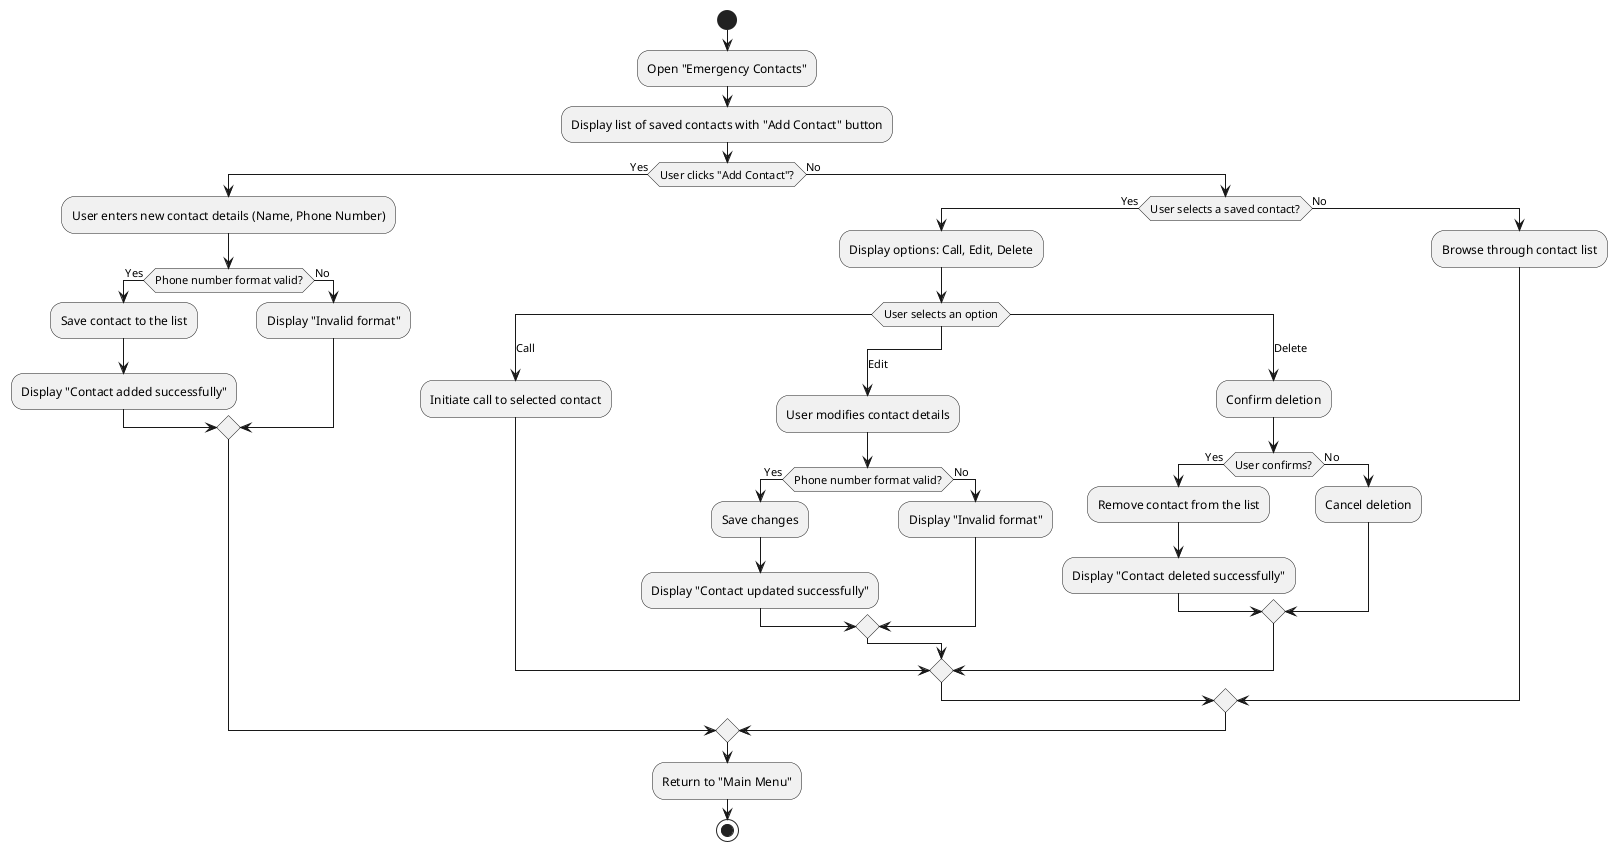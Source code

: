 @startuml
start
:Open "Emergency Contacts";
:Display list of saved contacts with "Add Contact" button;

if (User clicks "Add Contact"?) then (Yes)
  :User enters new contact details (Name, Phone Number);
  if (Phone number format valid?) then (Yes)
    :Save contact to the list;
    :Display "Contact added successfully";
  else (No)
    :Display "Invalid format";
  endif
else (No)
  if (User selects a saved contact?) then (Yes)
    :Display options: Call, Edit, Delete;
    switch (User selects an option)
      case (Call)
        :Initiate call to selected contact;
      case (\nEdit)
        :User modifies contact details;
        if (Phone number format valid?) then (Yes)
          :Save changes;
          :Display "Contact updated successfully";
        else (No)
          :Display "Invalid format";
        endif
      case (Delete)
        :Confirm deletion;
        if (User confirms?) then (Yes)
          :Remove contact from the list;
          :Display "Contact deleted successfully";
        else (No)
          :Cancel deletion;
        endif
    endswitch
  else (No)
    :Browse through contact list;
  endif
endif

:Return to "Main Menu";
stop
@enduml